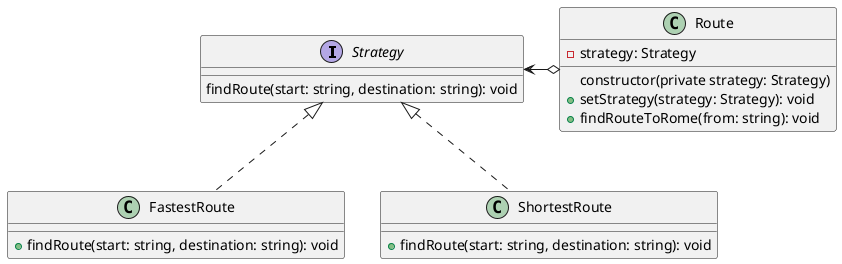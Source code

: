 @startuml

interface Strategy {
  findRoute(start: string, destination: string): void
}

class Route {
  - strategy: Strategy
  constructor(private strategy: Strategy)
  + setStrategy(strategy: Strategy): void
  + findRouteToRome(from: string): void
}

class FastestRoute {
  + findRoute(start: string, destination: string): void
}

class ShortestRoute {
  + findRoute(start: string, destination: string): void
}

Strategy <-o Route

Strategy <|.. FastestRoute
Strategy <|.. ShortestRoute

@enduml

' prepareLineup() may be client logic
' prepareLineup() can have parameters which are input data for concrete strategies
